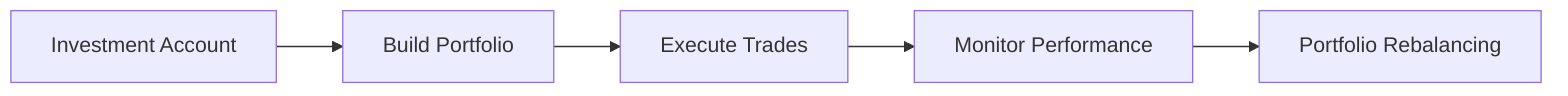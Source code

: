 flowchart LR
    Investment[Investment Account] --> Portfolio[Build Portfolio]
    Portfolio --> Trade[Execute Trades]
    Trade --> Monitor[Monitor Performance]
    Monitor --> Rebalance[Portfolio Rebalancing]